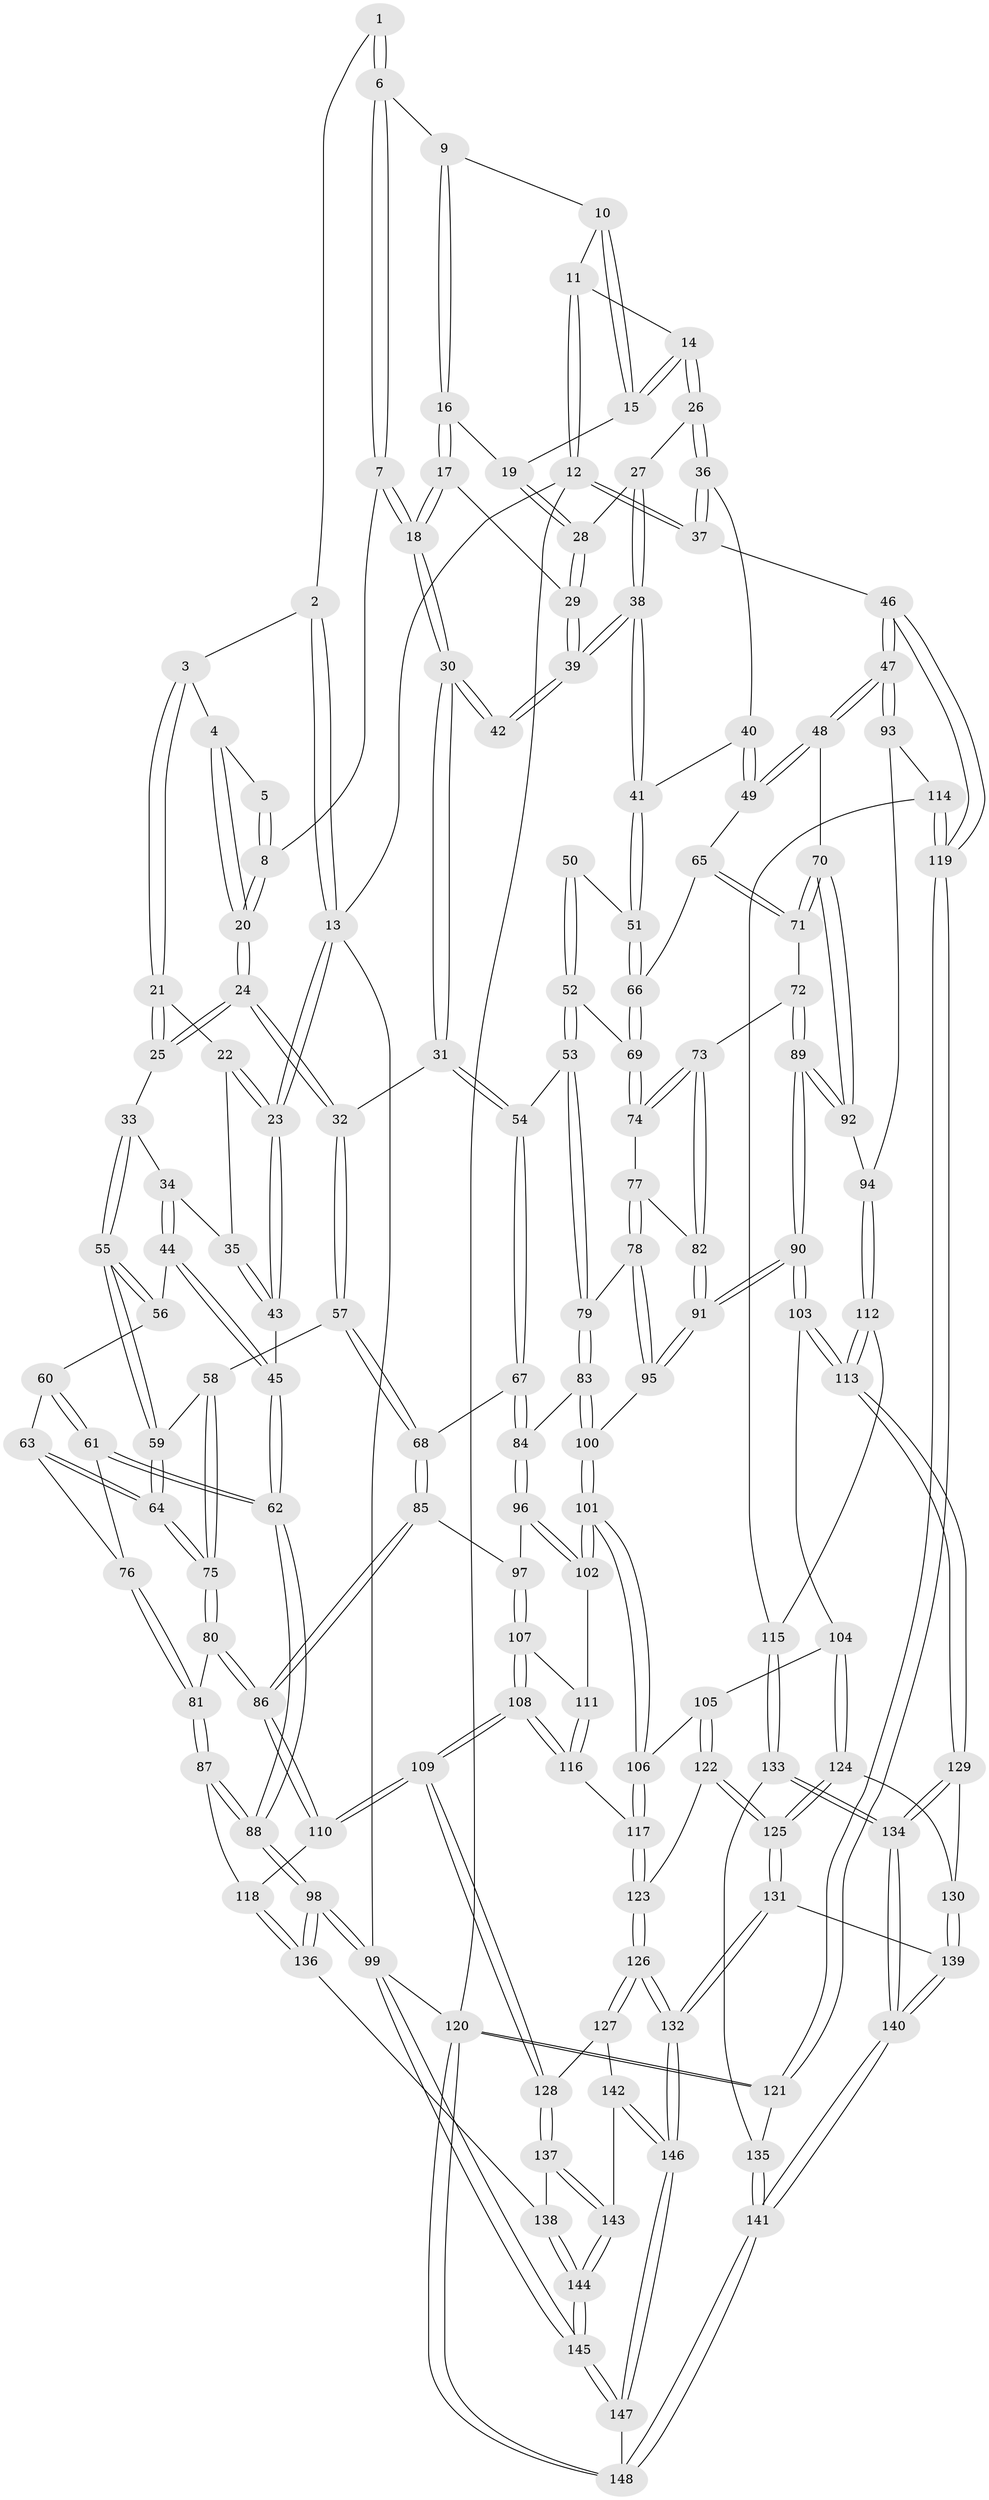 // coarse degree distribution, {3: 0.08737864077669903, 5: 0.39805825242718446, 4: 0.3883495145631068, 2: 0.009708737864077669, 6: 0.11650485436893204}
// Generated by graph-tools (version 1.1) at 2025/24/03/03/25 07:24:39]
// undirected, 148 vertices, 367 edges
graph export_dot {
graph [start="1"]
  node [color=gray90,style=filled];
  1 [pos="+0.49409867337239693+0"];
  2 [pos="+0.27611052208241066+0"];
  3 [pos="+0.2828535765489589+0"];
  4 [pos="+0.3378676424522961+0"];
  5 [pos="+0.4578538457401231+0.0241695086082244"];
  6 [pos="+0.6292956201071364+0"];
  7 [pos="+0.5354745547001561+0.07207761336385393"];
  8 [pos="+0.46409395847551993+0.07983911789245547"];
  9 [pos="+0.6400319288246723+0"];
  10 [pos="+0.6557606023404091+0"];
  11 [pos="+0.8391221677804218+0"];
  12 [pos="+1+0"];
  13 [pos="+0+0"];
  14 [pos="+0.85749283904955+0.09857184222875577"];
  15 [pos="+0.7462304412912253+0.04921620844284339"];
  16 [pos="+0.6689951336674792+0.07269971161530152"];
  17 [pos="+0.6154040559124551+0.1593658072252753"];
  18 [pos="+0.590441649059557+0.16648721518588577"];
  19 [pos="+0.7206078814909261+0.08790424094046244"];
  20 [pos="+0.42350828847578076+0.0981090310128629"];
  21 [pos="+0.23608549936513978+0.07145640821622172"];
  22 [pos="+0.09110014192888435+0.07891149875677456"];
  23 [pos="+0+0"];
  24 [pos="+0.38257406452485904+0.2504080007131627"];
  25 [pos="+0.25433046510096835+0.2003482090284126"];
  26 [pos="+0.861811755788075+0.11732419129315137"];
  27 [pos="+0.8134596421440647+0.1332113026421251"];
  28 [pos="+0.7616483009391631+0.13464652941513378"];
  29 [pos="+0.6920794709523478+0.18246717501929668"];
  30 [pos="+0.5460682065962095+0.23995042088444415"];
  31 [pos="+0.5121859330133568+0.2565805602775115"];
  32 [pos="+0.393934243854767+0.2635553607567744"];
  33 [pos="+0.17485301906563955+0.24463371299125208"];
  34 [pos="+0.11077726740341703+0.22161043214412568"];
  35 [pos="+0.08161968502724094+0.19293955492496398"];
  36 [pos="+0.9386354875635786+0.17515604814028432"];
  37 [pos="+1+0.11693214842862716"];
  38 [pos="+0.742364240956904+0.2806150363327234"];
  39 [pos="+0.7399910910313836+0.2780304891244501"];
  40 [pos="+0.9073637712800707+0.23486753897130397"];
  41 [pos="+0.7515740268147609+0.29948067325022004"];
  42 [pos="+0.5559576046858292+0.2465416815490715"];
  43 [pos="+0+0.12279142326753954"];
  44 [pos="+0.00892260803933247+0.30942380694008903"];
  45 [pos="+0+0.27447399953690044"];
  46 [pos="+1+0.4909790027563231"];
  47 [pos="+1+0.4898436814456122"];
  48 [pos="+0.9355221007525173+0.3985036633512373"];
  49 [pos="+0.9159551333010819+0.3532754391261613"];
  50 [pos="+0.6084955482006373+0.3005957659605153"];
  51 [pos="+0.7459759201336987+0.32834314988904895"];
  52 [pos="+0.6372942095875441+0.39354084298443015"];
  53 [pos="+0.6051852609813785+0.41825064444773447"];
  54 [pos="+0.5582894827085987+0.3929559243936143"];
  55 [pos="+0.16187252695521046+0.3261763064631543"];
  56 [pos="+0.03217862006842872+0.3356433949014428"];
  57 [pos="+0.37749293944856294+0.36588064057519554"];
  58 [pos="+0.27553301773809724+0.3844721323244014"];
  59 [pos="+0.1622592858628348+0.33043530877744065"];
  60 [pos="+0.03431712579076797+0.34573601418389294"];
  61 [pos="+0+0.42829952304877816"];
  62 [pos="+0+0.43976186476669743"];
  63 [pos="+0.05490160985605109+0.4008973561146495"];
  64 [pos="+0.1433126468893046+0.401738034993103"];
  65 [pos="+0.7624722202900488+0.3443366395490822"];
  66 [pos="+0.7462826937207803+0.3353236386793965"];
  67 [pos="+0.44374063239576594+0.4563505326962128"];
  68 [pos="+0.3918019170588984+0.4259484948842343"];
  69 [pos="+0.7174459306220007+0.3787023875183351"];
  70 [pos="+0.8588344948470651+0.4464822371396897"];
  71 [pos="+0.857534031385898+0.4460350083752234"];
  72 [pos="+0.7694089668815246+0.46307510689734466"];
  73 [pos="+0.7580212793784159+0.4524539919643053"];
  74 [pos="+0.7246151423147498+0.4160776073208884"];
  75 [pos="+0.17567541626700603+0.4998908950063671"];
  76 [pos="+0.023605772955631543+0.4296502123353094"];
  77 [pos="+0.7096946857137515+0.4431537752771392"];
  78 [pos="+0.6304036353407669+0.5032349832393125"];
  79 [pos="+0.60506081542843+0.44884032940364693"];
  80 [pos="+0.17821854397949868+0.5415721255700064"];
  81 [pos="+0.07770845312044446+0.5346125640274434"];
  82 [pos="+0.712177197920957+0.5001699083305388"];
  83 [pos="+0.48072448314626115+0.5024700309252443"];
  84 [pos="+0.47743851584408603+0.5021221428505909"];
  85 [pos="+0.3264907768182296+0.5047705109559694"];
  86 [pos="+0.2020952123681526+0.5684880155386671"];
  87 [pos="+0+0.625483144336964"];
  88 [pos="+0+0.6279559703179952"];
  89 [pos="+0.7553633570228517+0.5787771008963456"];
  90 [pos="+0.7216672682703346+0.6093172771075707"];
  91 [pos="+0.7054370929299182+0.5869820085416713"];
  92 [pos="+0.857238756436121+0.5384171800252929"];
  93 [pos="+0.9401089806381314+0.5716219086167613"];
  94 [pos="+0.8850446230524855+0.5545493387149073"];
  95 [pos="+0.6320198950360264+0.5164392267438546"];
  96 [pos="+0.4713123881219695+0.5340435408023536"];
  97 [pos="+0.38793481653363704+0.5800925061484233"];
  98 [pos="+0+1"];
  99 [pos="+0+1"];
  100 [pos="+0.5681513578899443+0.5443384772684687"];
  101 [pos="+0.5488139815838627+0.6685630233171912"];
  102 [pos="+0.48239012381724417+0.6170269306631797"];
  103 [pos="+0.7127085843228794+0.6825405136290892"];
  104 [pos="+0.6084720285282781+0.6995941713755555"];
  105 [pos="+0.5984601214894194+0.6980005100284343"];
  106 [pos="+0.5545161328132943+0.6779274696133992"];
  107 [pos="+0.39250989391283075+0.6252835419819938"];
  108 [pos="+0.30182222628908706+0.7240154578402753"];
  109 [pos="+0.2509004904382773+0.7357318650724725"];
  110 [pos="+0.21802246292108216+0.7207791864875306"];
  111 [pos="+0.46390889101348237+0.6214611079369885"];
  112 [pos="+0.8218608603176731+0.7226986338931448"];
  113 [pos="+0.7310725553733896+0.7014399743400911"];
  114 [pos="+0.9105693824918462+0.6745827372052459"];
  115 [pos="+0.8472597412170394+0.7323277303367514"];
  116 [pos="+0.40076564422714617+0.7402664543730364"];
  117 [pos="+0.4356195058266365+0.7503476641023603"];
  118 [pos="+0.19125738269240375+0.7345154497935492"];
  119 [pos="+1+0.7187059523691767"];
  120 [pos="+1+1"];
  121 [pos="+1+0.7844738691175026"];
  122 [pos="+0.5302434529621428+0.8016788477197664"];
  123 [pos="+0.44666578939961926+0.7751076119482485"];
  124 [pos="+0.5969420575068707+0.8523164892982528"];
  125 [pos="+0.5326614832425406+0.8830213814054504"];
  126 [pos="+0.46363543650865247+0.9235931967988297"];
  127 [pos="+0.28665988007244836+0.8173436115171281"];
  128 [pos="+0.28283121529421196+0.810445392092228"];
  129 [pos="+0.728796887147906+0.7205633629379223"];
  130 [pos="+0.6349109698727045+0.864463034898561"];
  131 [pos="+0.504965333578326+0.9153258267786974"];
  132 [pos="+0.4732116444765522+0.9371688650340412"];
  133 [pos="+0.8803570971371641+0.7776285048750151"];
  134 [pos="+0.7451370853335083+0.951549566655375"];
  135 [pos="+0.937758476102923+0.8183712177200388"];
  136 [pos="+0.09795944052906924+0.8512092277838528"];
  137 [pos="+0.2117006756758257+0.9233163393014902"];
  138 [pos="+0.1820458760645602+0.9181458061631221"];
  139 [pos="+0.7125133680121754+0.9505962671434071"];
  140 [pos="+0.7415840416981997+0.97047991672761"];
  141 [pos="+0.8165730871552049+1"];
  142 [pos="+0.2876096793875241+0.9253421057418657"];
  143 [pos="+0.24263141096588534+0.9697922876444339"];
  144 [pos="+0.21455520086025145+1"];
  145 [pos="+0.10308097021984247+1"];
  146 [pos="+0.45361121021717077+1"];
  147 [pos="+0.4641954691199534+1"];
  148 [pos="+0.8235431082220888+1"];
  1 -- 2;
  1 -- 6;
  1 -- 6;
  2 -- 3;
  2 -- 13;
  2 -- 13;
  3 -- 4;
  3 -- 21;
  3 -- 21;
  4 -- 5;
  4 -- 20;
  4 -- 20;
  5 -- 8;
  5 -- 8;
  6 -- 7;
  6 -- 7;
  6 -- 9;
  7 -- 8;
  7 -- 18;
  7 -- 18;
  8 -- 20;
  8 -- 20;
  9 -- 10;
  9 -- 16;
  9 -- 16;
  10 -- 11;
  10 -- 15;
  10 -- 15;
  11 -- 12;
  11 -- 12;
  11 -- 14;
  12 -- 13;
  12 -- 37;
  12 -- 37;
  12 -- 120;
  13 -- 23;
  13 -- 23;
  13 -- 99;
  14 -- 15;
  14 -- 15;
  14 -- 26;
  14 -- 26;
  15 -- 19;
  16 -- 17;
  16 -- 17;
  16 -- 19;
  17 -- 18;
  17 -- 18;
  17 -- 29;
  18 -- 30;
  18 -- 30;
  19 -- 28;
  19 -- 28;
  20 -- 24;
  20 -- 24;
  21 -- 22;
  21 -- 25;
  21 -- 25;
  22 -- 23;
  22 -- 23;
  22 -- 35;
  23 -- 43;
  23 -- 43;
  24 -- 25;
  24 -- 25;
  24 -- 32;
  24 -- 32;
  25 -- 33;
  26 -- 27;
  26 -- 36;
  26 -- 36;
  27 -- 28;
  27 -- 38;
  27 -- 38;
  28 -- 29;
  28 -- 29;
  29 -- 39;
  29 -- 39;
  30 -- 31;
  30 -- 31;
  30 -- 42;
  30 -- 42;
  31 -- 32;
  31 -- 54;
  31 -- 54;
  32 -- 57;
  32 -- 57;
  33 -- 34;
  33 -- 55;
  33 -- 55;
  34 -- 35;
  34 -- 44;
  34 -- 44;
  35 -- 43;
  35 -- 43;
  36 -- 37;
  36 -- 37;
  36 -- 40;
  37 -- 46;
  38 -- 39;
  38 -- 39;
  38 -- 41;
  38 -- 41;
  39 -- 42;
  39 -- 42;
  40 -- 41;
  40 -- 49;
  40 -- 49;
  41 -- 51;
  41 -- 51;
  43 -- 45;
  44 -- 45;
  44 -- 45;
  44 -- 56;
  45 -- 62;
  45 -- 62;
  46 -- 47;
  46 -- 47;
  46 -- 119;
  46 -- 119;
  47 -- 48;
  47 -- 48;
  47 -- 93;
  47 -- 93;
  48 -- 49;
  48 -- 49;
  48 -- 70;
  49 -- 65;
  50 -- 51;
  50 -- 52;
  50 -- 52;
  51 -- 66;
  51 -- 66;
  52 -- 53;
  52 -- 53;
  52 -- 69;
  53 -- 54;
  53 -- 79;
  53 -- 79;
  54 -- 67;
  54 -- 67;
  55 -- 56;
  55 -- 56;
  55 -- 59;
  55 -- 59;
  56 -- 60;
  57 -- 58;
  57 -- 68;
  57 -- 68;
  58 -- 59;
  58 -- 75;
  58 -- 75;
  59 -- 64;
  59 -- 64;
  60 -- 61;
  60 -- 61;
  60 -- 63;
  61 -- 62;
  61 -- 62;
  61 -- 76;
  62 -- 88;
  62 -- 88;
  63 -- 64;
  63 -- 64;
  63 -- 76;
  64 -- 75;
  64 -- 75;
  65 -- 66;
  65 -- 71;
  65 -- 71;
  66 -- 69;
  66 -- 69;
  67 -- 68;
  67 -- 84;
  67 -- 84;
  68 -- 85;
  68 -- 85;
  69 -- 74;
  69 -- 74;
  70 -- 71;
  70 -- 71;
  70 -- 92;
  70 -- 92;
  71 -- 72;
  72 -- 73;
  72 -- 89;
  72 -- 89;
  73 -- 74;
  73 -- 74;
  73 -- 82;
  73 -- 82;
  74 -- 77;
  75 -- 80;
  75 -- 80;
  76 -- 81;
  76 -- 81;
  77 -- 78;
  77 -- 78;
  77 -- 82;
  78 -- 79;
  78 -- 95;
  78 -- 95;
  79 -- 83;
  79 -- 83;
  80 -- 81;
  80 -- 86;
  80 -- 86;
  81 -- 87;
  81 -- 87;
  82 -- 91;
  82 -- 91;
  83 -- 84;
  83 -- 100;
  83 -- 100;
  84 -- 96;
  84 -- 96;
  85 -- 86;
  85 -- 86;
  85 -- 97;
  86 -- 110;
  86 -- 110;
  87 -- 88;
  87 -- 88;
  87 -- 118;
  88 -- 98;
  88 -- 98;
  89 -- 90;
  89 -- 90;
  89 -- 92;
  89 -- 92;
  90 -- 91;
  90 -- 91;
  90 -- 103;
  90 -- 103;
  91 -- 95;
  91 -- 95;
  92 -- 94;
  93 -- 94;
  93 -- 114;
  94 -- 112;
  94 -- 112;
  95 -- 100;
  96 -- 97;
  96 -- 102;
  96 -- 102;
  97 -- 107;
  97 -- 107;
  98 -- 99;
  98 -- 99;
  98 -- 136;
  98 -- 136;
  99 -- 145;
  99 -- 145;
  99 -- 120;
  100 -- 101;
  100 -- 101;
  101 -- 102;
  101 -- 102;
  101 -- 106;
  101 -- 106;
  102 -- 111;
  103 -- 104;
  103 -- 113;
  103 -- 113;
  104 -- 105;
  104 -- 124;
  104 -- 124;
  105 -- 106;
  105 -- 122;
  105 -- 122;
  106 -- 117;
  106 -- 117;
  107 -- 108;
  107 -- 108;
  107 -- 111;
  108 -- 109;
  108 -- 109;
  108 -- 116;
  108 -- 116;
  109 -- 110;
  109 -- 110;
  109 -- 128;
  109 -- 128;
  110 -- 118;
  111 -- 116;
  111 -- 116;
  112 -- 113;
  112 -- 113;
  112 -- 115;
  113 -- 129;
  113 -- 129;
  114 -- 115;
  114 -- 119;
  114 -- 119;
  115 -- 133;
  115 -- 133;
  116 -- 117;
  117 -- 123;
  117 -- 123;
  118 -- 136;
  118 -- 136;
  119 -- 121;
  119 -- 121;
  120 -- 121;
  120 -- 121;
  120 -- 148;
  120 -- 148;
  121 -- 135;
  122 -- 123;
  122 -- 125;
  122 -- 125;
  123 -- 126;
  123 -- 126;
  124 -- 125;
  124 -- 125;
  124 -- 130;
  125 -- 131;
  125 -- 131;
  126 -- 127;
  126 -- 127;
  126 -- 132;
  126 -- 132;
  127 -- 128;
  127 -- 142;
  128 -- 137;
  128 -- 137;
  129 -- 130;
  129 -- 134;
  129 -- 134;
  130 -- 139;
  130 -- 139;
  131 -- 132;
  131 -- 132;
  131 -- 139;
  132 -- 146;
  132 -- 146;
  133 -- 134;
  133 -- 134;
  133 -- 135;
  134 -- 140;
  134 -- 140;
  135 -- 141;
  135 -- 141;
  136 -- 138;
  137 -- 138;
  137 -- 143;
  137 -- 143;
  138 -- 144;
  138 -- 144;
  139 -- 140;
  139 -- 140;
  140 -- 141;
  140 -- 141;
  141 -- 148;
  141 -- 148;
  142 -- 143;
  142 -- 146;
  142 -- 146;
  143 -- 144;
  143 -- 144;
  144 -- 145;
  144 -- 145;
  145 -- 147;
  145 -- 147;
  146 -- 147;
  146 -- 147;
  147 -- 148;
}
